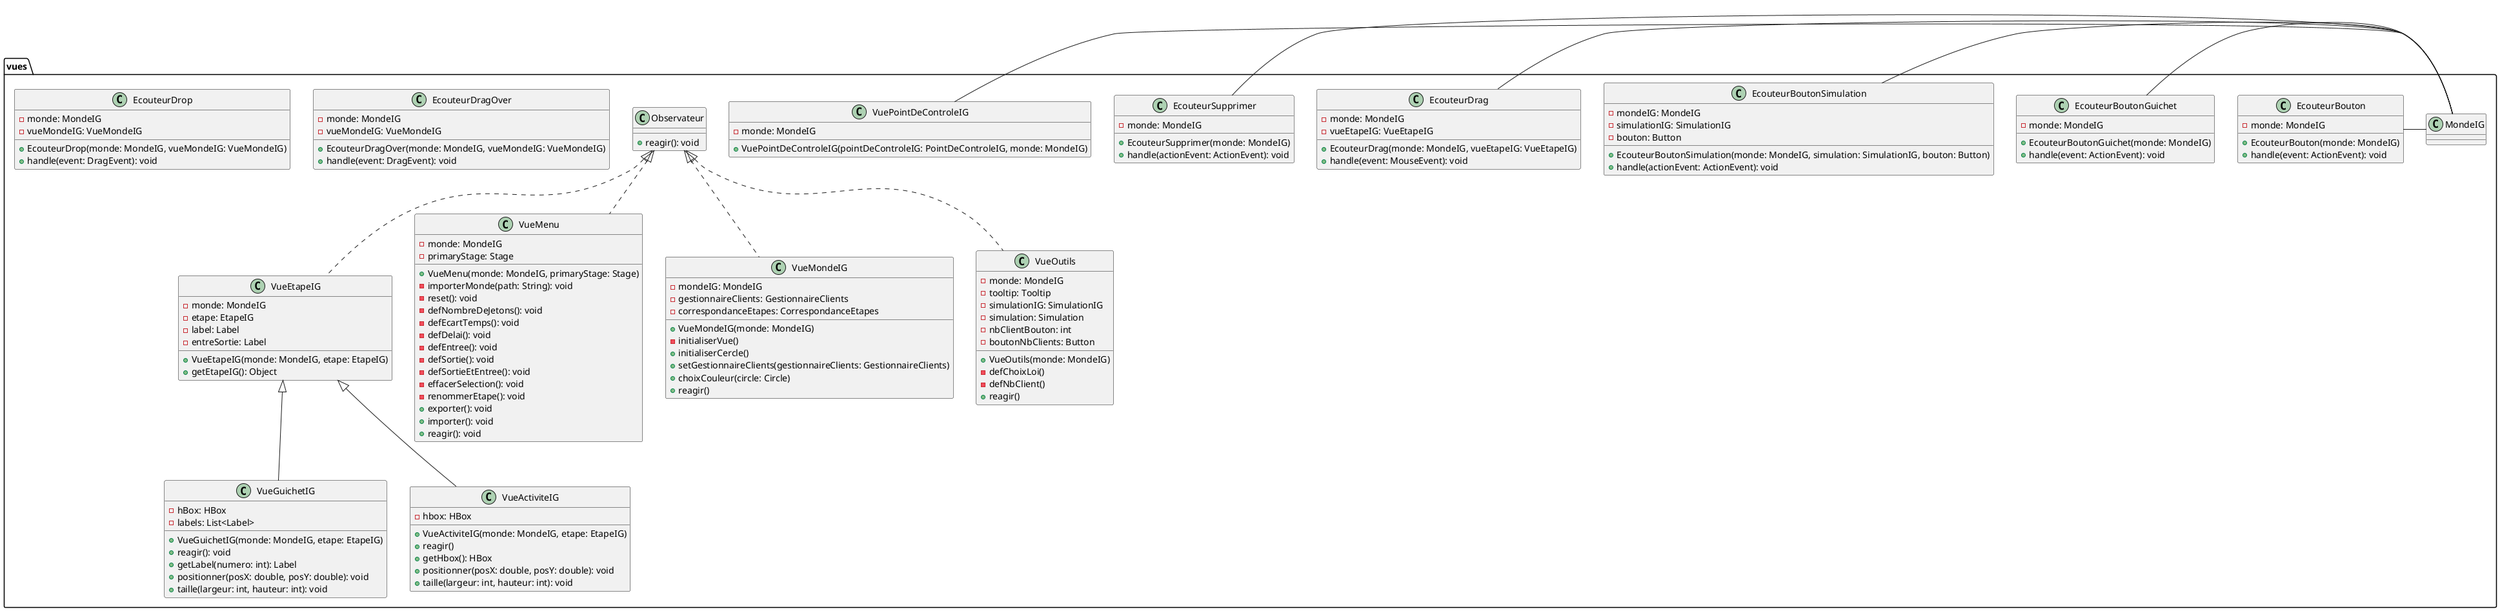 @startuml
package vues {
    class Observateur {
        + reagir(): void
    }
    
    class EcouteurBouton {
        - monde: MondeIG
        + EcouteurBouton(monde: MondeIG)
        + handle(event: ActionEvent): void
    }
    
    class EcouteurBoutonGuichet {
        - monde: MondeIG
        + EcouteurBoutonGuichet(monde: MondeIG)
        + handle(event: ActionEvent): void
    }
    
    class EcouteurBoutonSimulation {
        - mondeIG: MondeIG
        - simulationIG: SimulationIG
        - bouton: Button
        + EcouteurBoutonSimulation(monde: MondeIG, simulation: SimulationIG, bouton: Button)
        + handle(actionEvent: ActionEvent): void
    }
    
    class EcouteurDrag {
        - monde: MondeIG
        - vueEtapeIG: VueEtapeIG
        + EcouteurDrag(monde: MondeIG, vueEtapeIG: VueEtapeIG)
        + handle(event: MouseEvent): void
    }
    
    class EcouteurDragOver {
        - monde: MondeIG
        - vueMondeIG: VueMondeIG
        + EcouteurDragOver(monde: MondeIG, vueMondeIG: VueMondeIG)
        + handle(event: DragEvent): void
    }
    
    class EcouteurDrop {
        - monde: MondeIG
        - vueMondeIG: VueMondeIG
        + EcouteurDrop(monde: MondeIG, vueMondeIG: VueMondeIG)
        + handle(event: DragEvent): void
    }
    
    class EcouteurSupprimer {
        - monde: MondeIG
        + EcouteurSupprimer(monde: MondeIG)
        + handle(actionEvent: ActionEvent): void
    }
    
    class VueEtapeIG implements Observateur{
        - monde: MondeIG
        - etape: EtapeIG
        - label: Label
        - entreSortie: Label
        + VueEtapeIG(monde: MondeIG, etape: EtapeIG)
        + getEtapeIG(): Object
    }
    
    class VueGuichetIG extends VueEtapeIG{
        - hBox: HBox
        - labels: List<Label>
        + VueGuichetIG(monde: MondeIG, etape: EtapeIG)
        + reagir(): void
        + getLabel(numero: int): Label
        + positionner(posX: double, posY: double): void
        + taille(largeur: int, hauteur: int): void
    }
    class VueMenu implements Observateur{
        - monde: MondeIG
        - primaryStage: Stage
        + VueMenu(monde: MondeIG, primaryStage: Stage)
        - importerMonde(path: String): void
        - reset(): void
        - defNombreDeJetons(): void
        - defEcartTemps(): void
        - defDelai(): void
        - defEntree(): void
        - defSortie(): void
        - defSortieEtEntree(): void
        - effacerSelection(): void
        - renommerEtape(): void
        + exporter(): void
        + importer(): void
        + reagir(): void
    }
class VueMondeIG implements Observateur{
    - mondeIG: MondeIG
    - gestionnaireClients: GestionnaireClients
    - correspondanceEtapes: CorrespondanceEtapes
    + VueMondeIG(monde: MondeIG)
    - initialiserVue()
    + initialiserCercle()
    + setGestionnaireClients(gestionnaireClients: GestionnaireClients)
    + choixCouleur(circle: Circle)
    + reagir()
}
class VueOutils implements Observateur{
    - monde: MondeIG
    - tooltip: Tooltip
    - simulationIG: SimulationIG
    - simulation: Simulation
    - nbClientBouton: int
    - boutonNbClients: Button
    + VueOutils(monde: MondeIG)
    - defChoixLoi()
    - defNbClient()
    + reagir()
}
class VuePointDeControleIG {
    - monde: MondeIG
    + VuePointDeControleIG(pointDeControleIG: PointDeControleIG, monde: MondeIG)
}
class VueActiviteIG  extends VueEtapeIG{
    - hbox: HBox
    + VueActiviteIG(monde: MondeIG, etape: EtapeIG)
    + reagir()
    + getHbox(): HBox
    + positionner(posX: double, posY: double): void
    + taille(largeur: int, hauteur: int): void
}
EcouteurBouton - MondeIG
EcouteurBoutonGuichet - MondeIG
EcouteurBoutonSimulation - MondeIG
EcouteurDrag - MondeIG
EcouteurSupprimer - MondeIG
VuePointDeControleIG - MondeIG
}
@enduml